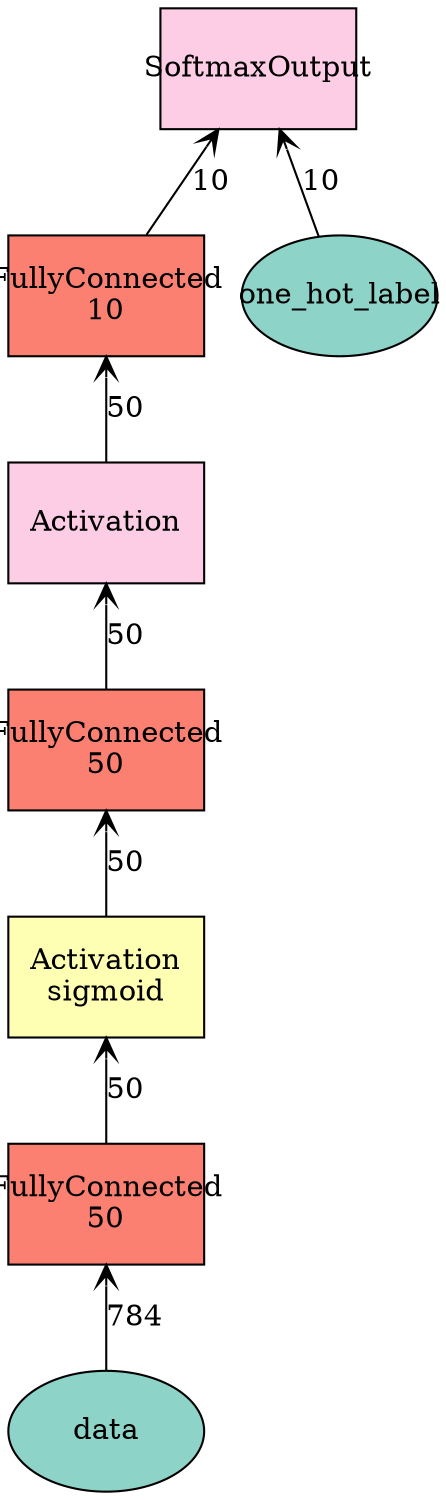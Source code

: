 digraph plot {
	data [label=data fillcolor="#8dd3c7" fixedsize=true height=0.8034 shape=oval style=filled width=1.3]
	fc1 [label="FullyConnected\n50" fillcolor="#fb8072" fixedsize=true height=0.8034 shape=box style=filled width=1.3]
	sigmoid1 [label="Activation\nsigmoid" fillcolor="#ffffb3" fixedsize=true height=0.8034 shape=box style=filled width=1.3]
	fc2 [label="FullyConnected\n50" fillcolor="#fb8072" fixedsize=true height=0.8034 shape=box style=filled width=1.3]
	relu [label=Activation fillcolor="#fccde5" fixedsize=true height=0.8034 shape=box style=filled width=1.3]
	fc3 [label="FullyConnected\n10" fillcolor="#fb8072" fixedsize=true height=0.8034 shape=box style=filled width=1.3]
	one_hot_label [label=one_hot_label fillcolor="#8dd3c7" fixedsize=true height=0.8034 shape=oval style=filled width=1.3]
	Softmax [label=SoftmaxOutput fillcolor="#fccde5" fixedsize=true height=0.8034 shape=box style=filled width=1.3]
	fc1 -> data [label=784 arrowtail=open dir=back]
	sigmoid1 -> fc1 [label=50 arrowtail=open dir=back]
	fc2 -> sigmoid1 [label=50 arrowtail=open dir=back]
	relu -> fc2 [label=50 arrowtail=open dir=back]
	fc3 -> relu [label=50 arrowtail=open dir=back]
	Softmax -> fc3 [label=10 arrowtail=open dir=back]
	Softmax -> one_hot_label [label=10 arrowtail=open dir=back]
}
